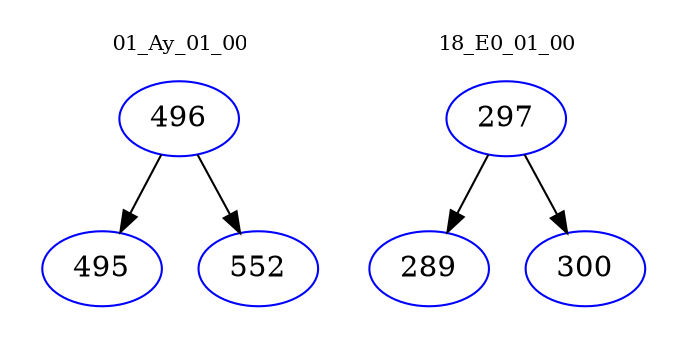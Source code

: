 digraph{
subgraph cluster_0 {
color = white
label = "01_Ay_01_00";
fontsize=10;
T0_496 [label="496", color="blue"]
T0_496 -> T0_495 [color="black"]
T0_495 [label="495", color="blue"]
T0_496 -> T0_552 [color="black"]
T0_552 [label="552", color="blue"]
}
subgraph cluster_1 {
color = white
label = "18_E0_01_00";
fontsize=10;
T1_297 [label="297", color="blue"]
T1_297 -> T1_289 [color="black"]
T1_289 [label="289", color="blue"]
T1_297 -> T1_300 [color="black"]
T1_300 [label="300", color="blue"]
}
}
